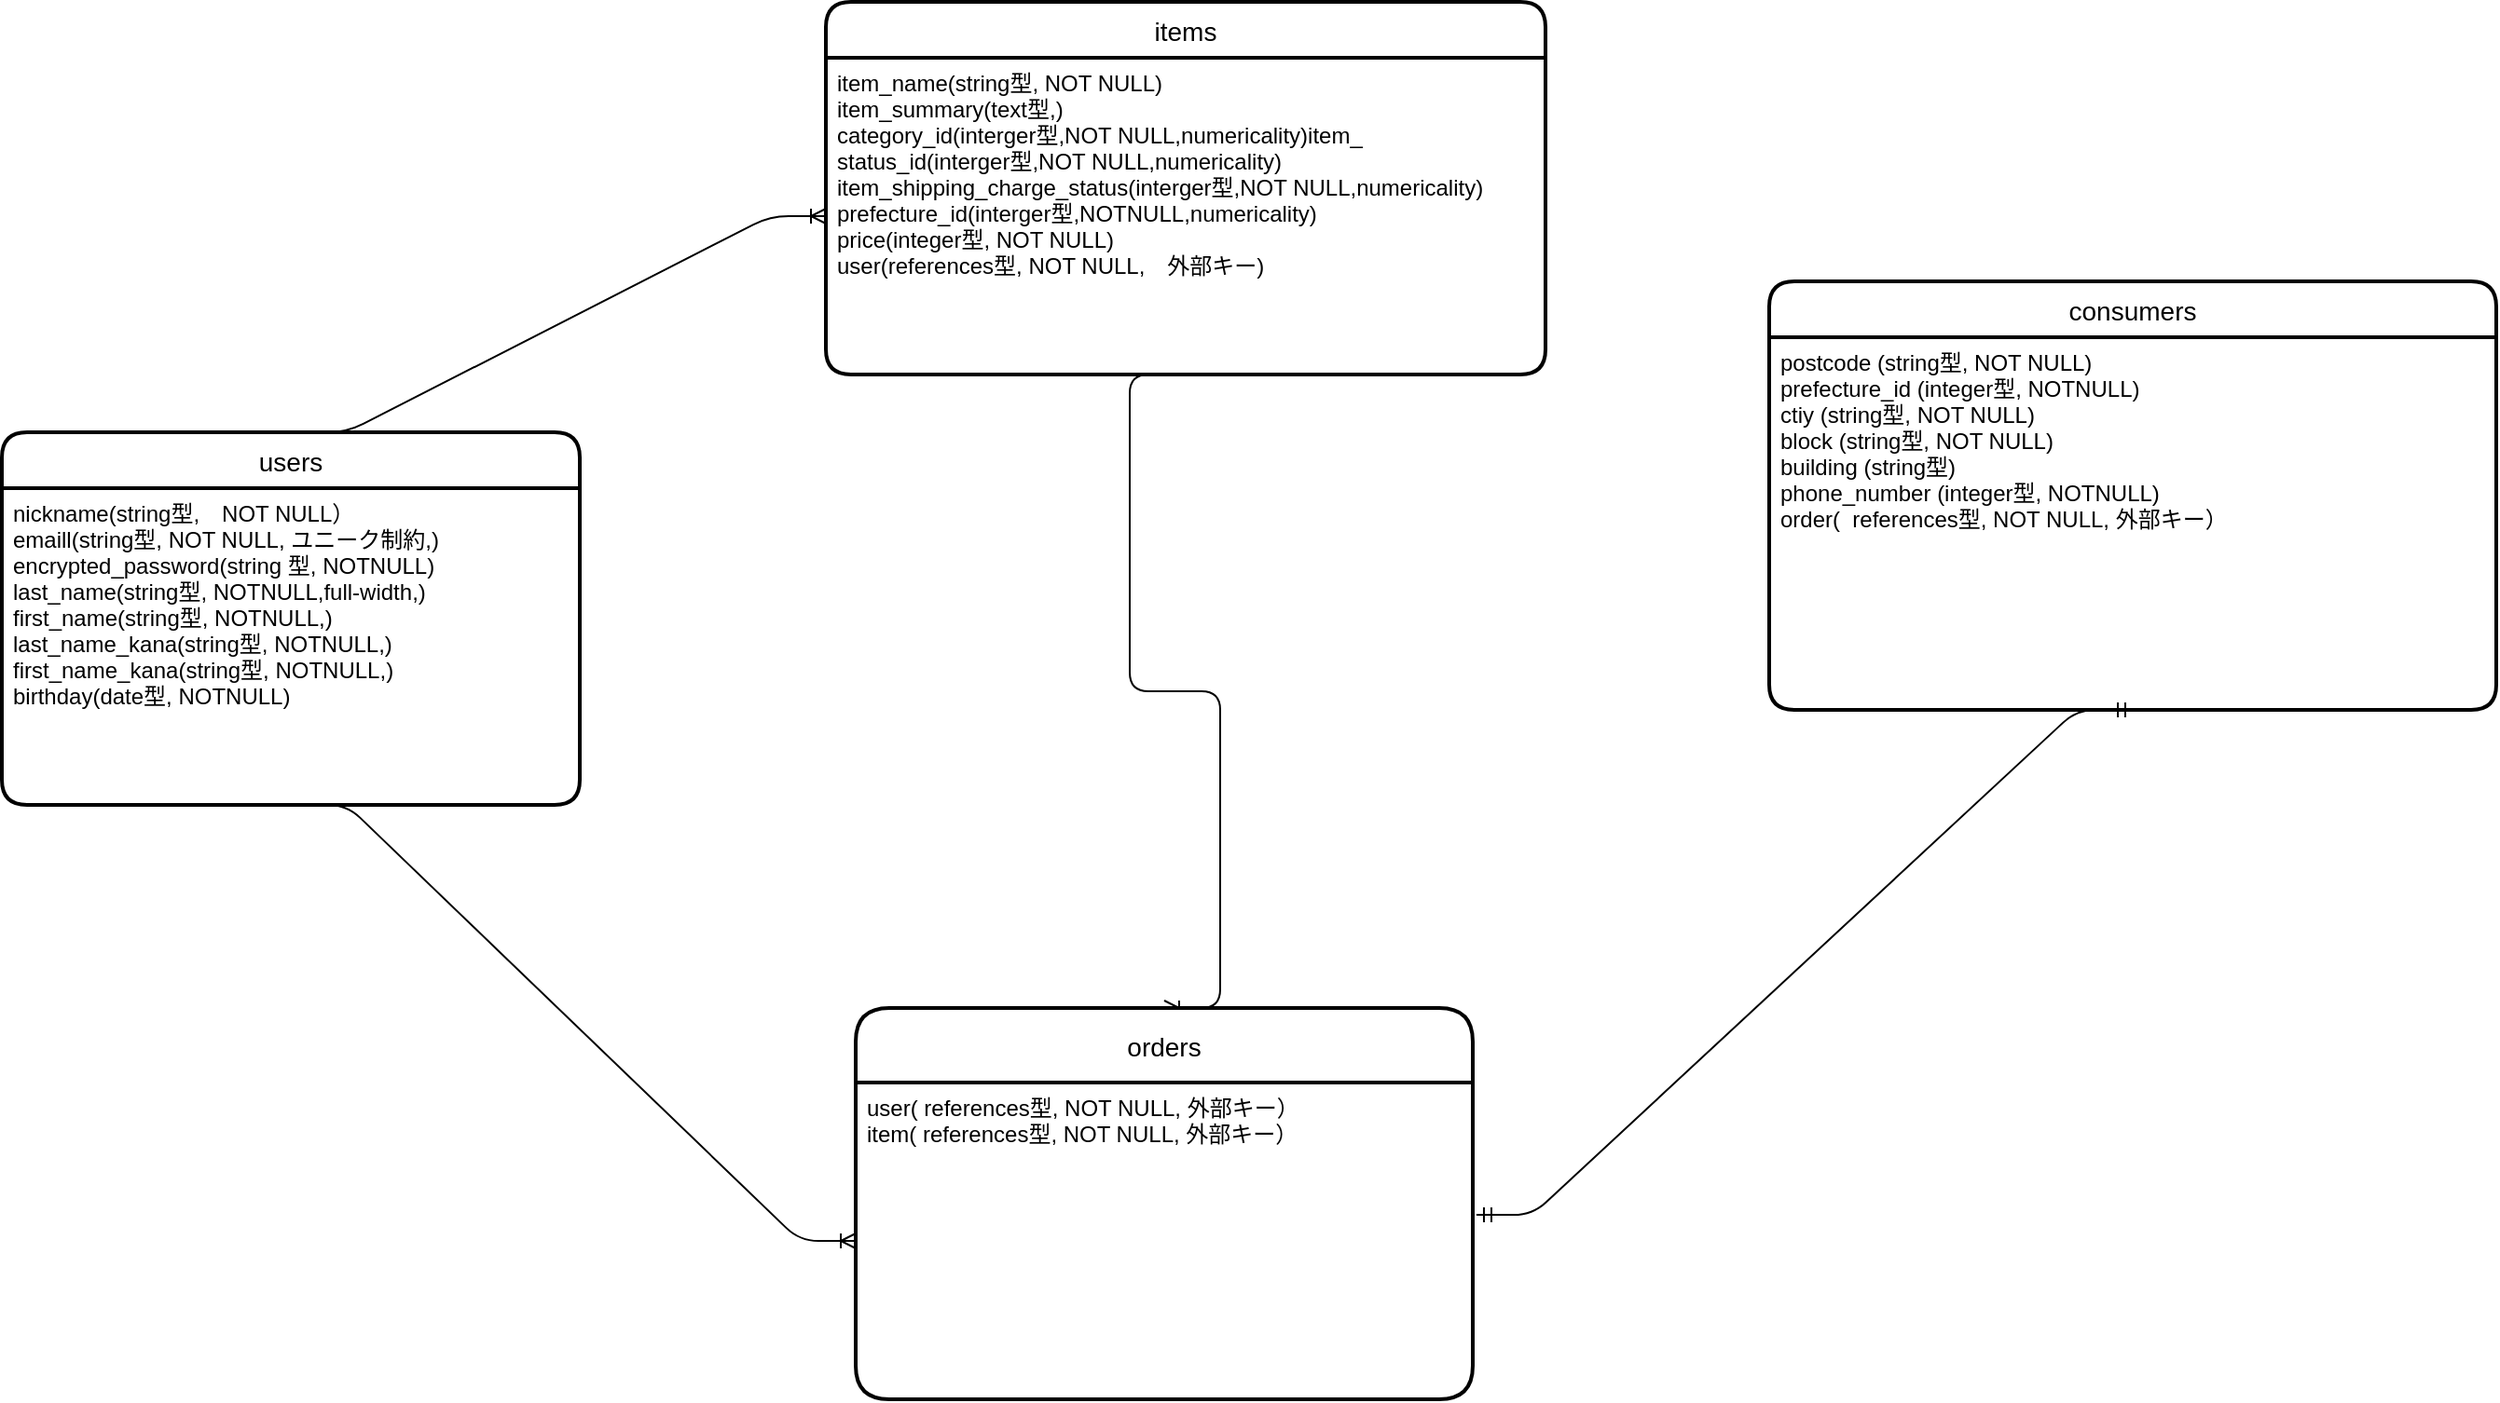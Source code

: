 <mxfile>
    <diagram id="d33N850_76la8r4XMk4s" name="ページ1">
        <mxGraphModel dx="1610" dy="1733" grid="1" gridSize="10" guides="1" tooltips="1" connect="1" arrows="1" fold="1" page="1" pageScale="1" pageWidth="827" pageHeight="1169" math="0" shadow="0">
            <root>
                <mxCell id="0"/>
                <mxCell id="1" parent="0"/>
                <mxCell id="6" value="users" style="swimlane;childLayout=stackLayout;horizontal=1;startSize=30;horizontalStack=0;rounded=1;fontSize=14;fontStyle=0;strokeWidth=2;resizeParent=0;resizeLast=1;shadow=0;dashed=0;align=center;" parent="1" vertex="1">
                    <mxGeometry x="-198" y="211" width="310" height="200" as="geometry"/>
                </mxCell>
                <mxCell id="7" value="nickname(string型,　NOT NULL）&#10;emaill(string型, NOT NULL, ユニーク制約,)&#10;encrypted_password(string 型, NOTNULL)&#10;last_name(string型, NOTNULL,full-width,)&#10;first_name(string型, NOTNULL,)&#10;last_name_kana(string型, NOTNULL,)&#10;first_name_kana(string型, NOTNULL,)&#10;birthday(date型, NOTNULL)" style="align=left;strokeColor=none;fillColor=none;spacingLeft=4;fontSize=12;verticalAlign=top;resizable=0;rotatable=0;part=1;" parent="6" vertex="1">
                    <mxGeometry y="30" width="310" height="170" as="geometry"/>
                </mxCell>
                <mxCell id="9" value="items" style="swimlane;childLayout=stackLayout;horizontal=1;startSize=30;horizontalStack=0;rounded=1;fontSize=14;fontStyle=0;strokeWidth=2;resizeParent=0;resizeLast=1;shadow=0;dashed=0;align=center;" parent="1" vertex="1">
                    <mxGeometry x="244" y="-20" width="386" height="200" as="geometry"/>
                </mxCell>
                <mxCell id="10" value="item_name(string型, NOT NULL)&#10;item_summary(text型,)&#10;category_id(interger型,NOT NULL,numericality)item_&#10;status_id(interger型,NOT NULL,numericality)&#10;item_shipping_charge_status(interger型,NOT NULL,numericality)&#10;prefecture_id(interger型,NOTNULL,numericality)&#10;price(integer型, NOT NULL)&#10;user(references型, NOT NULL,　外部キー)" style="align=left;strokeColor=none;fillColor=none;spacingLeft=4;fontSize=12;verticalAlign=top;resizable=0;rotatable=0;part=1;" parent="9" vertex="1">
                    <mxGeometry y="30" width="386" height="170" as="geometry"/>
                </mxCell>
                <mxCell id="11" value="" style="edgeStyle=entityRelationEdgeStyle;fontSize=12;html=1;endArrow=ERoneToMany;exitX=0.5;exitY=0;exitDx=0;exitDy=0;entryX=0;entryY=0.5;entryDx=0;entryDy=0;" parent="1" source="6" target="10" edge="1">
                    <mxGeometry width="100" height="100" relative="1" as="geometry">
                        <mxPoint x="280" y="330" as="sourcePoint"/>
                        <mxPoint x="380" y="230" as="targetPoint"/>
                    </mxGeometry>
                </mxCell>
                <mxCell id="41" value="" style="edgeStyle=entityRelationEdgeStyle;fontSize=12;html=1;endArrow=ERoneToMany;exitX=0.5;exitY=1;exitDx=0;exitDy=0;entryX=0;entryY=0.5;entryDx=0;entryDy=0;" parent="1" source="7" target="50" edge="1">
                    <mxGeometry width="100" height="100" relative="1" as="geometry">
                        <mxPoint x="390" y="670" as="sourcePoint"/>
                        <mxPoint x="120" y="610" as="targetPoint"/>
                    </mxGeometry>
                </mxCell>
                <mxCell id="42" value="" style="edgeStyle=entityRelationEdgeStyle;fontSize=12;html=1;endArrow=ERoneToMany;entryX=0.5;entryY=0;entryDx=0;entryDy=0;exitX=0.5;exitY=1;exitDx=0;exitDy=0;" parent="1" source="10" target="48" edge="1">
                    <mxGeometry width="100" height="100" relative="1" as="geometry">
                        <mxPoint x="180" y="560" as="sourcePoint"/>
                        <mxPoint x="415" y="460" as="targetPoint"/>
                    </mxGeometry>
                </mxCell>
                <mxCell id="43" value="consumers" style="swimlane;childLayout=stackLayout;horizontal=1;startSize=30;horizontalStack=0;rounded=1;fontSize=14;fontStyle=0;strokeWidth=2;resizeParent=0;resizeLast=1;shadow=0;dashed=0;align=center;" parent="1" vertex="1">
                    <mxGeometry x="750" y="130" width="390" height="230" as="geometry"/>
                </mxCell>
                <mxCell id="44" value="postcode (string型, NOT NULL)&#10;prefecture_id (integer型, NOTNULL)&#10;ctiy (string型, NOT NULL)&#10;block (string型, NOT NULL)&#10;building (string型)&#10;phone_number (integer型, NOTNULL)&#10;order(  references型, NOT NULL, 外部キー）" style="align=left;strokeColor=none;fillColor=none;spacingLeft=4;fontSize=12;verticalAlign=top;resizable=0;rotatable=0;part=1;" parent="43" vertex="1">
                    <mxGeometry y="30" width="390" height="200" as="geometry"/>
                </mxCell>
                <mxCell id="48" value="orders" style="swimlane;childLayout=stackLayout;horizontal=1;startSize=40;horizontalStack=0;rounded=1;fontSize=14;fontStyle=0;strokeWidth=2;resizeParent=0;resizeLast=1;shadow=0;dashed=0;align=center;" parent="1" vertex="1">
                    <mxGeometry x="260" y="520" width="331" height="210" as="geometry"/>
                </mxCell>
                <mxCell id="50" value="user( references型, NOT NULL, 外部キー）&#10;item( references型, NOT NULL, 外部キー）" style="align=left;strokeColor=none;fillColor=none;spacingLeft=4;fontSize=12;verticalAlign=top;resizable=0;rotatable=0;part=1;" parent="48" vertex="1">
                    <mxGeometry y="40" width="331" height="170" as="geometry"/>
                </mxCell>
                <mxCell id="53" value="" style="edgeStyle=entityRelationEdgeStyle;fontSize=12;html=1;endArrow=ERmandOne;startArrow=ERmandOne;exitX=1.006;exitY=0.418;exitDx=0;exitDy=0;exitPerimeter=0;entryX=0.5;entryY=1;entryDx=0;entryDy=0;" parent="1" source="50" target="44" edge="1">
                    <mxGeometry width="100" height="100" relative="1" as="geometry">
                        <mxPoint x="720" y="420" as="sourcePoint"/>
                        <mxPoint x="820" y="320" as="targetPoint"/>
                    </mxGeometry>
                </mxCell>
            </root>
        </mxGraphModel>
    </diagram>
</mxfile>